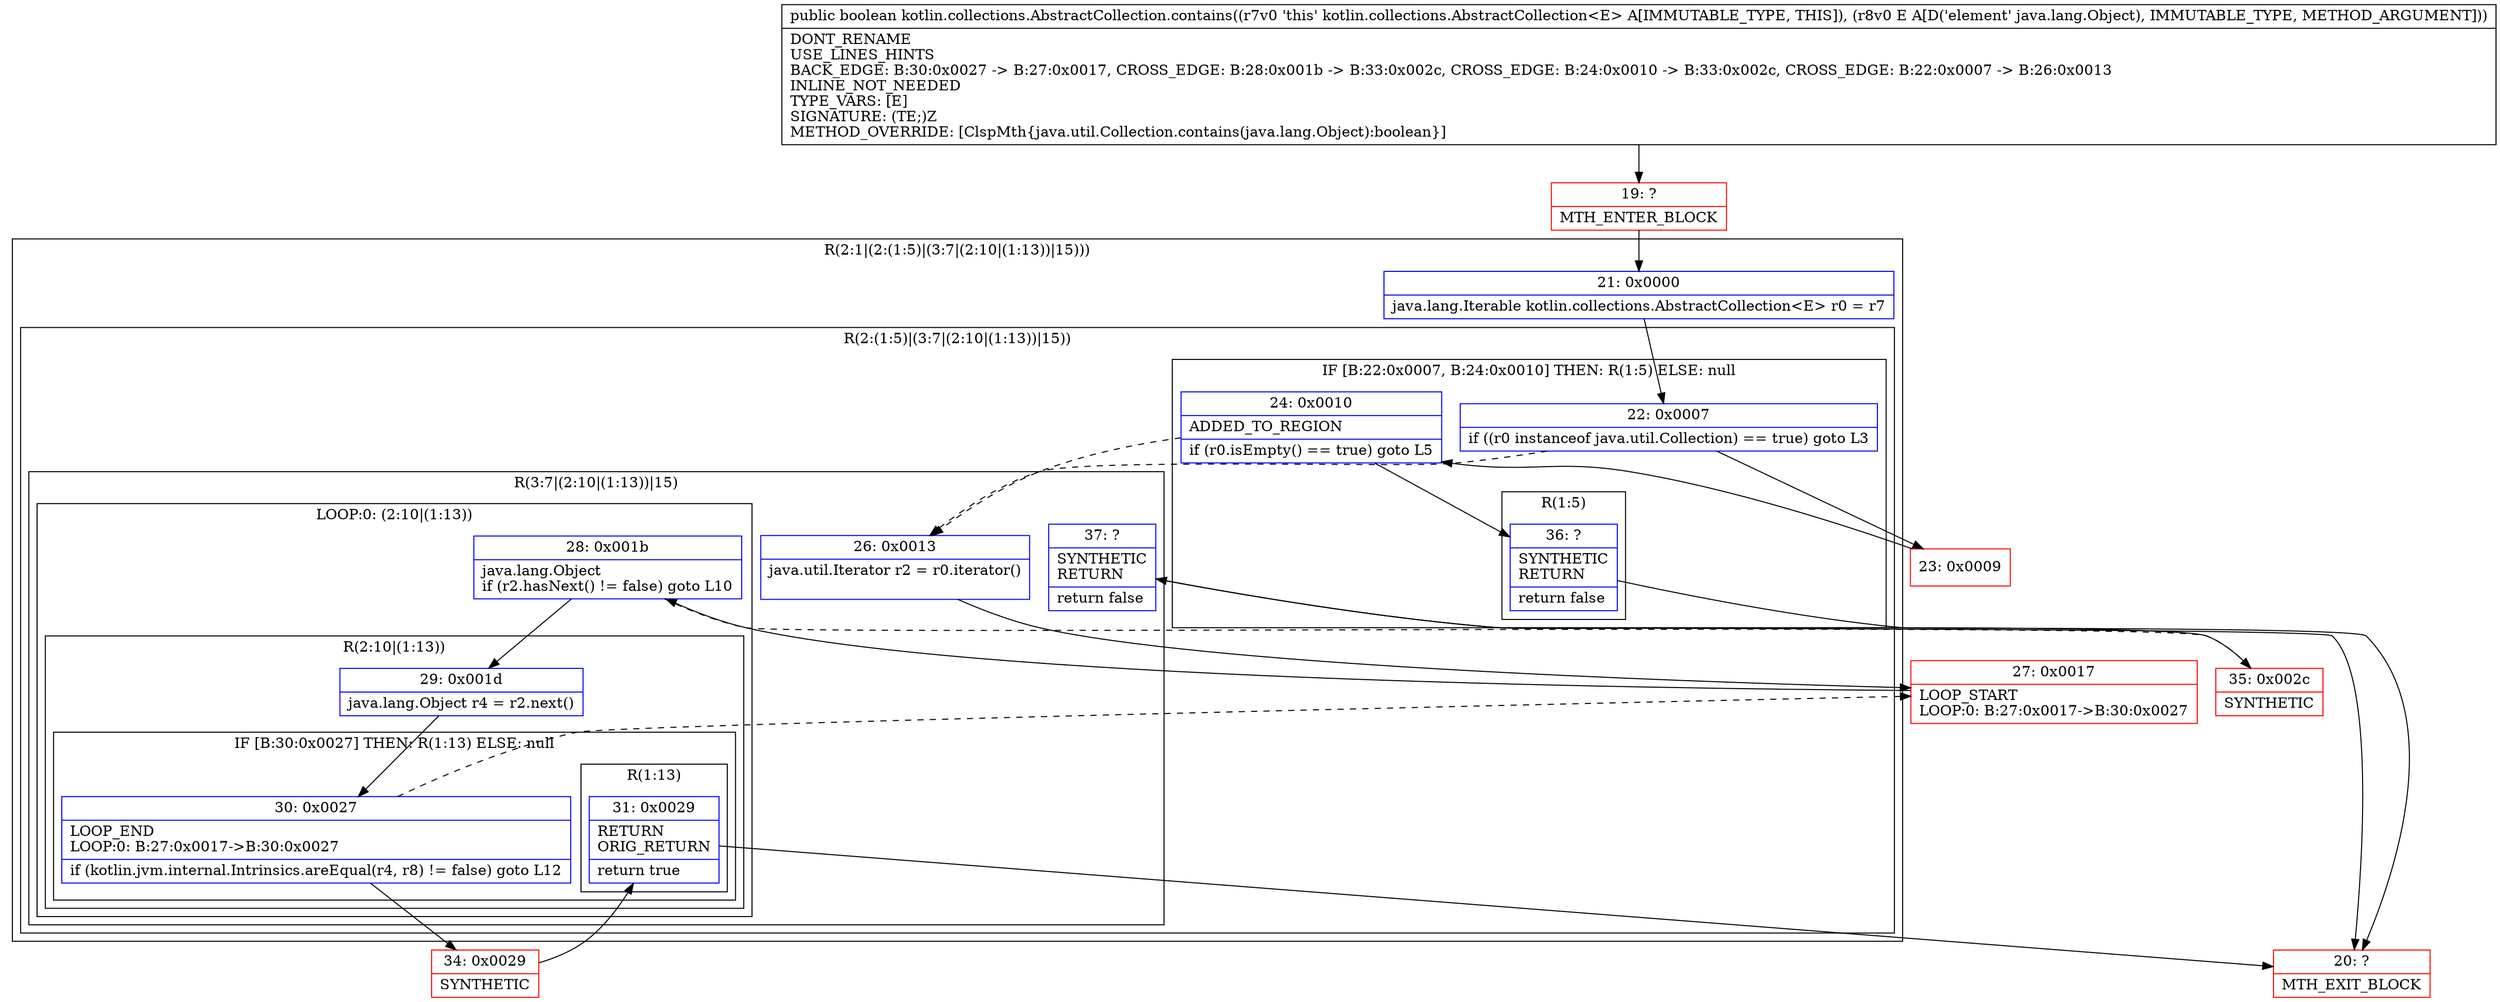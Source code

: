 digraph "CFG forkotlin.collections.AbstractCollection.contains(Ljava\/lang\/Object;)Z" {
subgraph cluster_Region_1546952943 {
label = "R(2:1|(2:(1:5)|(3:7|(2:10|(1:13))|15)))";
node [shape=record,color=blue];
Node_21 [shape=record,label="{21\:\ 0x0000|java.lang.Iterable kotlin.collections.AbstractCollection\<E\> r0 = r7\l}"];
subgraph cluster_Region_1570027586 {
label = "R(2:(1:5)|(3:7|(2:10|(1:13))|15))";
node [shape=record,color=blue];
subgraph cluster_IfRegion_1265071807 {
label = "IF [B:22:0x0007, B:24:0x0010] THEN: R(1:5) ELSE: null";
node [shape=record,color=blue];
Node_22 [shape=record,label="{22\:\ 0x0007|if ((r0 instanceof java.util.Collection) == true) goto L3\l}"];
Node_24 [shape=record,label="{24\:\ 0x0010|ADDED_TO_REGION\l|if (r0.isEmpty() == true) goto L5\l}"];
subgraph cluster_Region_386750479 {
label = "R(1:5)";
node [shape=record,color=blue];
Node_36 [shape=record,label="{36\:\ ?|SYNTHETIC\lRETURN\l|return false\l}"];
}
}
subgraph cluster_Region_1747295104 {
label = "R(3:7|(2:10|(1:13))|15)";
node [shape=record,color=blue];
Node_26 [shape=record,label="{26\:\ 0x0013|java.util.Iterator r2 = r0.iterator()\l\l}"];
subgraph cluster_LoopRegion_1837171838 {
label = "LOOP:0: (2:10|(1:13))";
node [shape=record,color=blue];
Node_28 [shape=record,label="{28\:\ 0x001b|java.lang.Object \lif (r2.hasNext() != false) goto L10\l}"];
subgraph cluster_Region_1654025371 {
label = "R(2:10|(1:13))";
node [shape=record,color=blue];
Node_29 [shape=record,label="{29\:\ 0x001d|java.lang.Object r4 = r2.next()\l}"];
subgraph cluster_IfRegion_439914019 {
label = "IF [B:30:0x0027] THEN: R(1:13) ELSE: null";
node [shape=record,color=blue];
Node_30 [shape=record,label="{30\:\ 0x0027|LOOP_END\lLOOP:0: B:27:0x0017\-\>B:30:0x0027\l|if (kotlin.jvm.internal.Intrinsics.areEqual(r4, r8) != false) goto L12\l}"];
subgraph cluster_Region_1728602187 {
label = "R(1:13)";
node [shape=record,color=blue];
Node_31 [shape=record,label="{31\:\ 0x0029|RETURN\lORIG_RETURN\l|return true\l}"];
}
}
}
}
Node_37 [shape=record,label="{37\:\ ?|SYNTHETIC\lRETURN\l|return false\l}"];
}
}
}
Node_19 [shape=record,color=red,label="{19\:\ ?|MTH_ENTER_BLOCK\l}"];
Node_23 [shape=record,color=red,label="{23\:\ 0x0009}"];
Node_20 [shape=record,color=red,label="{20\:\ ?|MTH_EXIT_BLOCK\l}"];
Node_27 [shape=record,color=red,label="{27\:\ 0x0017|LOOP_START\lLOOP:0: B:27:0x0017\-\>B:30:0x0027\l}"];
Node_34 [shape=record,color=red,label="{34\:\ 0x0029|SYNTHETIC\l}"];
Node_35 [shape=record,color=red,label="{35\:\ 0x002c|SYNTHETIC\l}"];
MethodNode[shape=record,label="{public boolean kotlin.collections.AbstractCollection.contains((r7v0 'this' kotlin.collections.AbstractCollection\<E\> A[IMMUTABLE_TYPE, THIS]), (r8v0 E A[D('element' java.lang.Object), IMMUTABLE_TYPE, METHOD_ARGUMENT]))  | DONT_RENAME\lUSE_LINES_HINTS\lBACK_EDGE: B:30:0x0027 \-\> B:27:0x0017, CROSS_EDGE: B:28:0x001b \-\> B:33:0x002c, CROSS_EDGE: B:24:0x0010 \-\> B:33:0x002c, CROSS_EDGE: B:22:0x0007 \-\> B:26:0x0013\lINLINE_NOT_NEEDED\lTYPE_VARS: [E]\lSIGNATURE: (TE;)Z\lMETHOD_OVERRIDE: [ClspMth\{java.util.Collection.contains(java.lang.Object):boolean\}]\l}"];
MethodNode -> Node_19;Node_21 -> Node_22;
Node_22 -> Node_23;
Node_22 -> Node_26[style=dashed];
Node_24 -> Node_26[style=dashed];
Node_24 -> Node_36;
Node_36 -> Node_20;
Node_26 -> Node_27;
Node_28 -> Node_29;
Node_28 -> Node_35[style=dashed];
Node_29 -> Node_30;
Node_30 -> Node_27[style=dashed];
Node_30 -> Node_34;
Node_31 -> Node_20;
Node_37 -> Node_20;
Node_19 -> Node_21;
Node_23 -> Node_24;
Node_27 -> Node_28;
Node_34 -> Node_31;
Node_35 -> Node_37;
}

